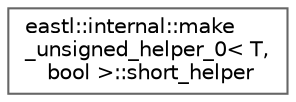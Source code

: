 digraph "类继承关系图"
{
 // LATEX_PDF_SIZE
  bgcolor="transparent";
  edge [fontname=Helvetica,fontsize=10,labelfontname=Helvetica,labelfontsize=10];
  node [fontname=Helvetica,fontsize=10,shape=box,height=0.2,width=0.4];
  rankdir="LR";
  Node0 [id="Node000000",label="eastl::internal::make\l_unsigned_helper_0\< T,\l bool \>::short_helper",height=0.2,width=0.4,color="grey40", fillcolor="white", style="filled",URL="$structeastl_1_1internal_1_1make__unsigned__helper__0_1_1short__helper.html",tooltip=" "];
}
